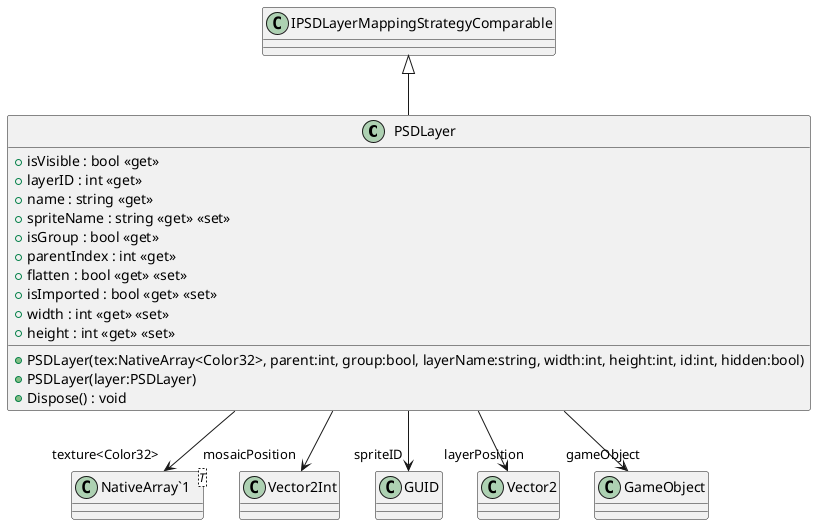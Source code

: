 @startuml
class PSDLayer {
    + PSDLayer(tex:NativeArray<Color32>, parent:int, group:bool, layerName:string, width:int, height:int, id:int, hidden:bool)
    + PSDLayer(layer:PSDLayer)
    + isVisible : bool <<get>>
    + layerID : int <<get>>
    + name : string <<get>>
    + spriteName : string <<get>> <<set>>
    + isGroup : bool <<get>>
    + parentIndex : int <<get>>
    + flatten : bool <<get>> <<set>>
    + isImported : bool <<get>> <<set>>
    + width : int <<get>> <<set>>
    + height : int <<get>> <<set>>
    + Dispose() : void
}
class "NativeArray`1"<T> {
}
IPSDLayerMappingStrategyComparable <|-- PSDLayer
PSDLayer --> "mosaicPosition" Vector2Int
PSDLayer --> "spriteID" GUID
PSDLayer --> "layerPosition" Vector2
PSDLayer --> "gameObject" GameObject
PSDLayer --> "texture<Color32>" "NativeArray`1"
@enduml
